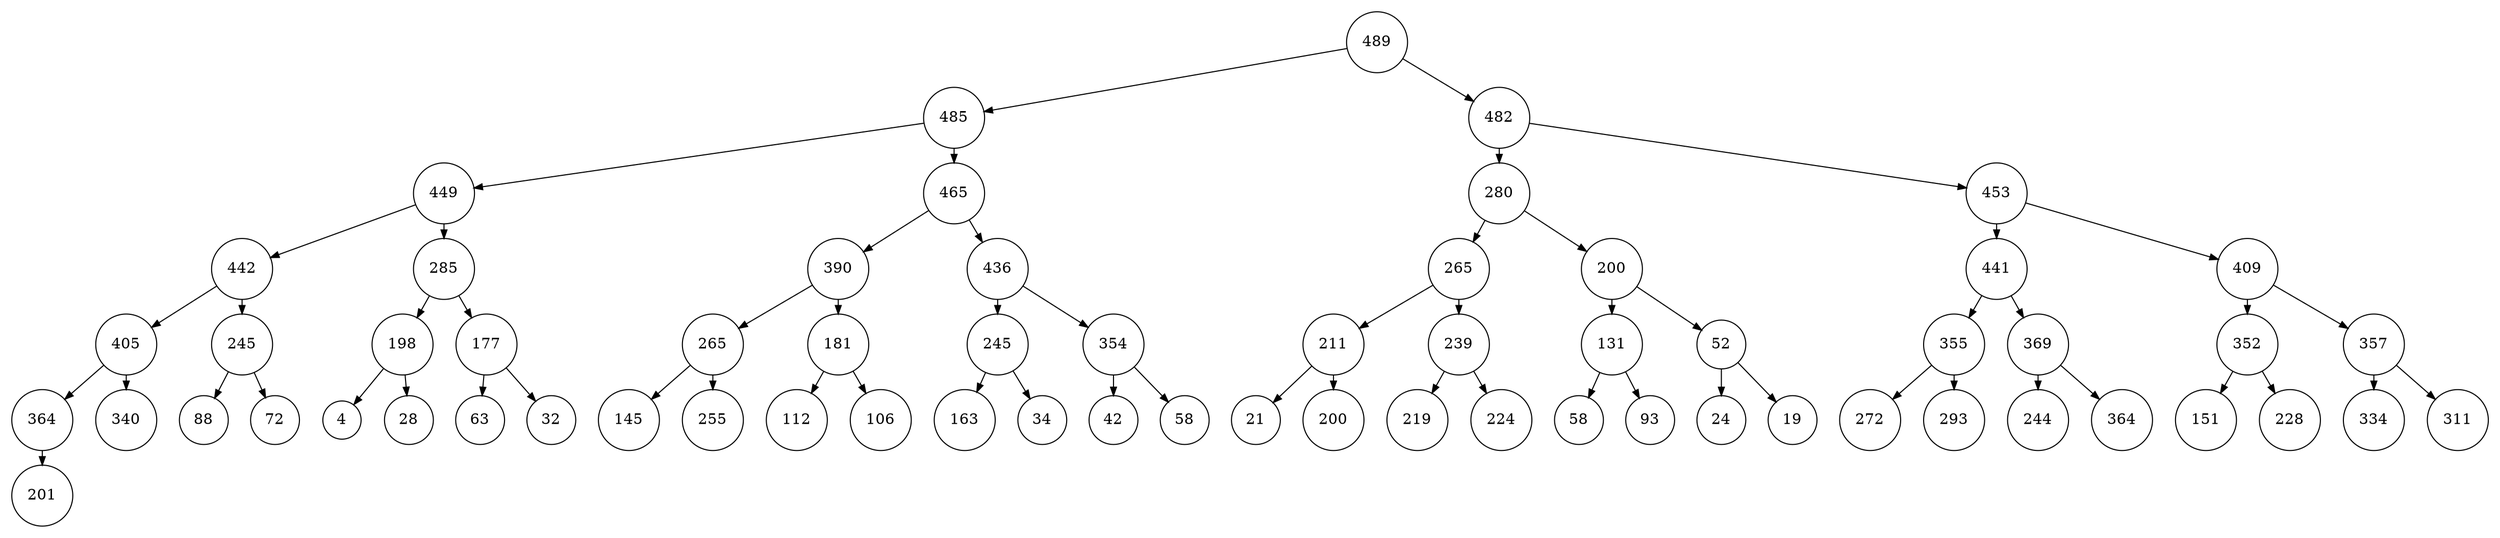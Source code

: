 
    digraph G {
    nodesep=0.3;
    ranksep=0.2;
    margin=0.1;
    node [shape=circle];
    edge [arrowsize=0.8];
    1 -> 2[side=left];
1 -> 3;
2 -> 4[side=left];
2 -> 5;
3 -> 6[side=left];
3 -> 7;
4 -> 8[side=left];
4 -> 9;
5 -> 10[side=left];
5 -> 11;
6 -> 12[side=left];
6 -> 13;
7 -> 14[side=left];
7 -> 15;
8 -> 16[side=left];
8 -> 17;
9 -> 18[side=left];
9 -> 19;
10 -> 20[side=left];
10 -> 21;
11 -> 22[side=left];
11 -> 23;
12 -> 24[side=left];
12 -> 25;
13 -> 26[side=left];
13 -> 27;
14 -> 28[side=left];
14 -> 29;
15 -> 30[side=left];
15 -> 31;
16 -> 32[side=left];
16 -> 33;
17 -> 34[side=left];
17 -> 35;
18 -> 36[side=left];
18 -> 37;
19 -> 38[side=left];
19 -> 39;
20 -> 40[side=left];
20 -> 41;
21 -> 42[side=left];
21 -> 43;
22 -> 44[side=left];
22 -> 45;
23 -> 46[side=left];
23 -> 47;
24 -> 48[side=left];
24 -> 49;
25 -> 50[side=left];
25 -> 51;
26 -> 52[side=left];
26 -> 53;
27 -> 54[side=left];
27 -> 55;
28 -> 56[side=left];
28 -> 57;
29 -> 58[side=left];
29 -> 59;
30 -> 60[side=left];
30 -> 61;
31 -> 62[side=left];
31 -> 63;
32 -> 64[side=left];
1[label="489"]
2[label="485"]
3[label="482"]
4[label="449"]
5[label="465"]
6[label="280"]
7[label="453"]
8[label="442"]
9[label="285"]
10[label="390"]
11[label="436"]
12[label="265"]
13[label="200"]
14[label="441"]
15[label="409"]
16[label="405"]
17[label="245"]
18[label="198"]
19[label="177"]
20[label="265"]
21[label="181"]
22[label="245"]
23[label="354"]
24[label="211"]
25[label="239"]
26[label="131"]
27[label="52"]
28[label="355"]
29[label="369"]
30[label="352"]
31[label="357"]
32[label="364"]
33[label="340"]
34[label="88"]
35[label="72"]
36[label="4"]
37[label="28"]
38[label="63"]
39[label="32"]
40[label="145"]
41[label="255"]
42[label="112"]
43[label="106"]
44[label="163"]
45[label="34"]
46[label="42"]
47[label="58"]
48[label="21"]
49[label="200"]
50[label="219"]
51[label="224"]
52[label="58"]
53[label="93"]
54[label="24"]
55[label="19"]
56[label="272"]
57[label="293"]
58[label="244"]
59[label="364"]
60[label="151"]
61[label="228"]
62[label="334"]
63[label="311"]
64[label="201"]}